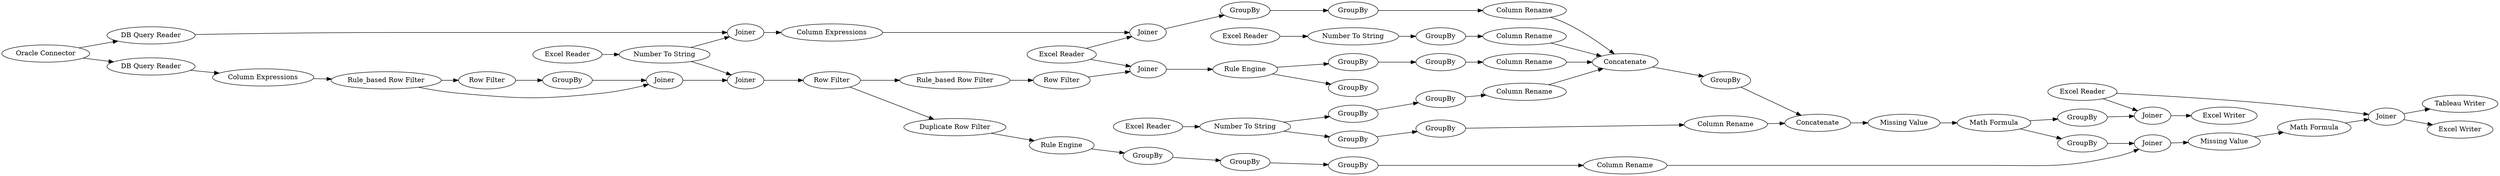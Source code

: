 digraph {
	"-4153379388484650479_51" [label="Column Rename"]
	"-4153379388484650479_78" [label="Excel Writer"]
	"-4153379388484650479_37" [label="Column Expressions"]
	"-4153379388484650479_38" [label=Joiner]
	"-4153379388484650479_72" [label=Joiner]
	"-4153379388484650479_86" [label=GroupBy]
	"-4153379388484650479_60" [label="Rule Engine"]
	"-4153379388484650479_89" [label=Joiner]
	"-4153379388484650479_42" [label=GroupBy]
	"-4153379388484650479_75" [label="Rule_based Row Filter"]
	"-4153379388484650479_11" [label="Duplicate Row Filter"]
	"-4153379388484650479_69" [label=Joiner]
	"-4153379388484650479_33" [label="Number To String"]
	"-4153379388484650479_34" [label="Number To String"]
	"-4153379388484650479_45" [label=GroupBy]
	"-4153379388484650479_29" [label=GroupBy]
	"-4153379388484650479_16" [label="Rule_based Row Filter"]
	"-4153379388484650479_50" [label="Column Rename"]
	"-4153379388484650479_53" [label=Concatenate]
	"-4153379388484650479_7" [label="Column Expressions"]
	"-4153379388484650479_2" [label="DB Query Reader"]
	"-4153379388484650479_59" [label="Column Rename"]
	"-4153379388484650479_55" [label="Column Rename"]
	"-4153379388484650479_62" [label=GroupBy]
	"-4153379388484650479_71" [label="Math Formula"]
	"-4153379388484650479_61" [label=GroupBy]
	"-4153379388484650479_88" [label=Joiner]
	"-4153379388484650479_19" [label=Joiner]
	"-4153379388484650479_30" [label=GroupBy]
	"-4153379388484650479_43" [label=GroupBy]
	"-4153379388484650479_52" [label="Column Rename"]
	"-4153379388484650479_31" [label="Excel Reader"]
	"-4153379388484650479_17" [label="Row Filter"]
	"-4153379388484650479_23" [label="Excel Reader"]
	"-4153379388484650479_40" [label=GroupBy]
	"-4153379388484650479_36" [label=GroupBy]
	"-4153379388484650479_25" [label="Excel Reader"]
	"-4153379388484650479_70" [label="Missing Value"]
	"-4153379388484650479_85" [label="Row Filter"]
	"-4153379388484650479_1" [label="Excel Reader"]
	"-4153379388484650479_21" [label=GroupBy]
	"-4153379388484650479_68" [label=GroupBy]
	"-4153379388484650479_76" [label=GroupBy]
	"-4153379388484650479_41" [label=GroupBy]
	"-4153379388484650479_90" [label="Row Filter"]
	"-4153379388484650479_65" [label="Math Formula"]
	"-4153379388484650479_26" [label=GroupBy]
	"-4153379388484650479_5" [label="DB Query Reader"]
	"-4153379388484650479_44" [label=GroupBy]
	"-4153379388484650479_49" [label="Column Rename"]
	"-4153379388484650479_3" [label="Oracle Connector"]
	"-4153379388484650479_77" [label=Joiner]
	"-4153379388484650479_39" [label=Joiner]
	"-4153379388484650479_74" [label="Tableau Writer"]
	"-4153379388484650479_79" [label="Excel Writer"]
	"-4153379388484650479_67" [label="Missing Value"]
	"-4153379388484650479_20" [label="Rule Engine"]
	"-4153379388484650479_35" [label="Number To String"]
	"-4153379388484650479_56" [label=GroupBy]
	"-4153379388484650479_24" [label="Excel Reader"]
	"-4153379388484650479_64" [label=Concatenate]
	"-4153379388484650479_77" -> "-4153379388484650479_78"
	"-4153379388484650479_30" -> "-4153379388484650479_42"
	"-4153379388484650479_61" -> "-4153379388484650479_62"
	"-4153379388484650479_70" -> "-4153379388484650479_71"
	"-4153379388484650479_75" -> "-4153379388484650479_88"
	"-4153379388484650479_2" -> "-4153379388484650479_7"
	"-4153379388484650479_75" -> "-4153379388484650479_85"
	"-4153379388484650479_31" -> "-4153379388484650479_33"
	"-4153379388484650479_35" -> "-4153379388484650479_29"
	"-4153379388484650479_25" -> "-4153379388484650479_72"
	"-4153379388484650479_1" -> "-4153379388484650479_38"
	"-4153379388484650479_11" -> "-4153379388484650479_60"
	"-4153379388484650479_62" -> "-4153379388484650479_36"
	"-4153379388484650479_16" -> "-4153379388484650479_17"
	"-4153379388484650479_51" -> "-4153379388484650479_64"
	"-4153379388484650479_1" -> "-4153379388484650479_19"
	"-4153379388484650479_39" -> "-4153379388484650479_37"
	"-4153379388484650479_35" -> "-4153379388484650479_30"
	"-4153379388484650479_40" -> "-4153379388484650479_44"
	"-4153379388484650479_86" -> "-4153379388484650479_88"
	"-4153379388484650479_85" -> "-4153379388484650479_86"
	"-4153379388484650479_65" -> "-4153379388484650479_68"
	"-4153379388484650479_69" -> "-4153379388484650479_70"
	"-4153379388484650479_88" -> "-4153379388484650479_89"
	"-4153379388484650479_23" -> "-4153379388484650479_34"
	"-4153379388484650479_67" -> "-4153379388484650479_65"
	"-4153379388484650479_45" -> "-4153379388484650479_55"
	"-4153379388484650479_5" -> "-4153379388484650479_39"
	"-4153379388484650479_7" -> "-4153379388484650479_75"
	"-4153379388484650479_24" -> "-4153379388484650479_35"
	"-4153379388484650479_37" -> "-4153379388484650479_38"
	"-4153379388484650479_52" -> "-4153379388484650479_53"
	"-4153379388484650479_49" -> "-4153379388484650479_53"
	"-4153379388484650479_71" -> "-4153379388484650479_72"
	"-4153379388484650479_41" -> "-4153379388484650479_49"
	"-4153379388484650479_55" -> "-4153379388484650479_53"
	"-4153379388484650479_33" -> "-4153379388484650479_39"
	"-4153379388484650479_44" -> "-4153379388484650479_52"
	"-4153379388484650479_33" -> "-4153379388484650479_89"
	"-4153379388484650479_3" -> "-4153379388484650479_5"
	"-4153379388484650479_76" -> "-4153379388484650479_69"
	"-4153379388484650479_20" -> "-4153379388484650479_26"
	"-4153379388484650479_25" -> "-4153379388484650479_77"
	"-4153379388484650479_64" -> "-4153379388484650479_67"
	"-4153379388484650479_72" -> "-4153379388484650479_74"
	"-4153379388484650479_38" -> "-4153379388484650479_40"
	"-4153379388484650479_65" -> "-4153379388484650479_76"
	"-4153379388484650479_20" -> "-4153379388484650479_21"
	"-4153379388484650479_90" -> "-4153379388484650479_11"
	"-4153379388484650479_42" -> "-4153379388484650479_50"
	"-4153379388484650479_59" -> "-4153379388484650479_69"
	"-4153379388484650479_29" -> "-4153379388484650479_43"
	"-4153379388484650479_36" -> "-4153379388484650479_59"
	"-4153379388484650479_17" -> "-4153379388484650479_19"
	"-4153379388484650479_43" -> "-4153379388484650479_51"
	"-4153379388484650479_72" -> "-4153379388484650479_79"
	"-4153379388484650479_26" -> "-4153379388484650479_45"
	"-4153379388484650479_68" -> "-4153379388484650479_77"
	"-4153379388484650479_90" -> "-4153379388484650479_16"
	"-4153379388484650479_50" -> "-4153379388484650479_53"
	"-4153379388484650479_19" -> "-4153379388484650479_20"
	"-4153379388484650479_34" -> "-4153379388484650479_41"
	"-4153379388484650479_3" -> "-4153379388484650479_2"
	"-4153379388484650479_60" -> "-4153379388484650479_61"
	"-4153379388484650479_53" -> "-4153379388484650479_56"
	"-4153379388484650479_89" -> "-4153379388484650479_90"
	"-4153379388484650479_56" -> "-4153379388484650479_64"
	rankdir=LR
}
